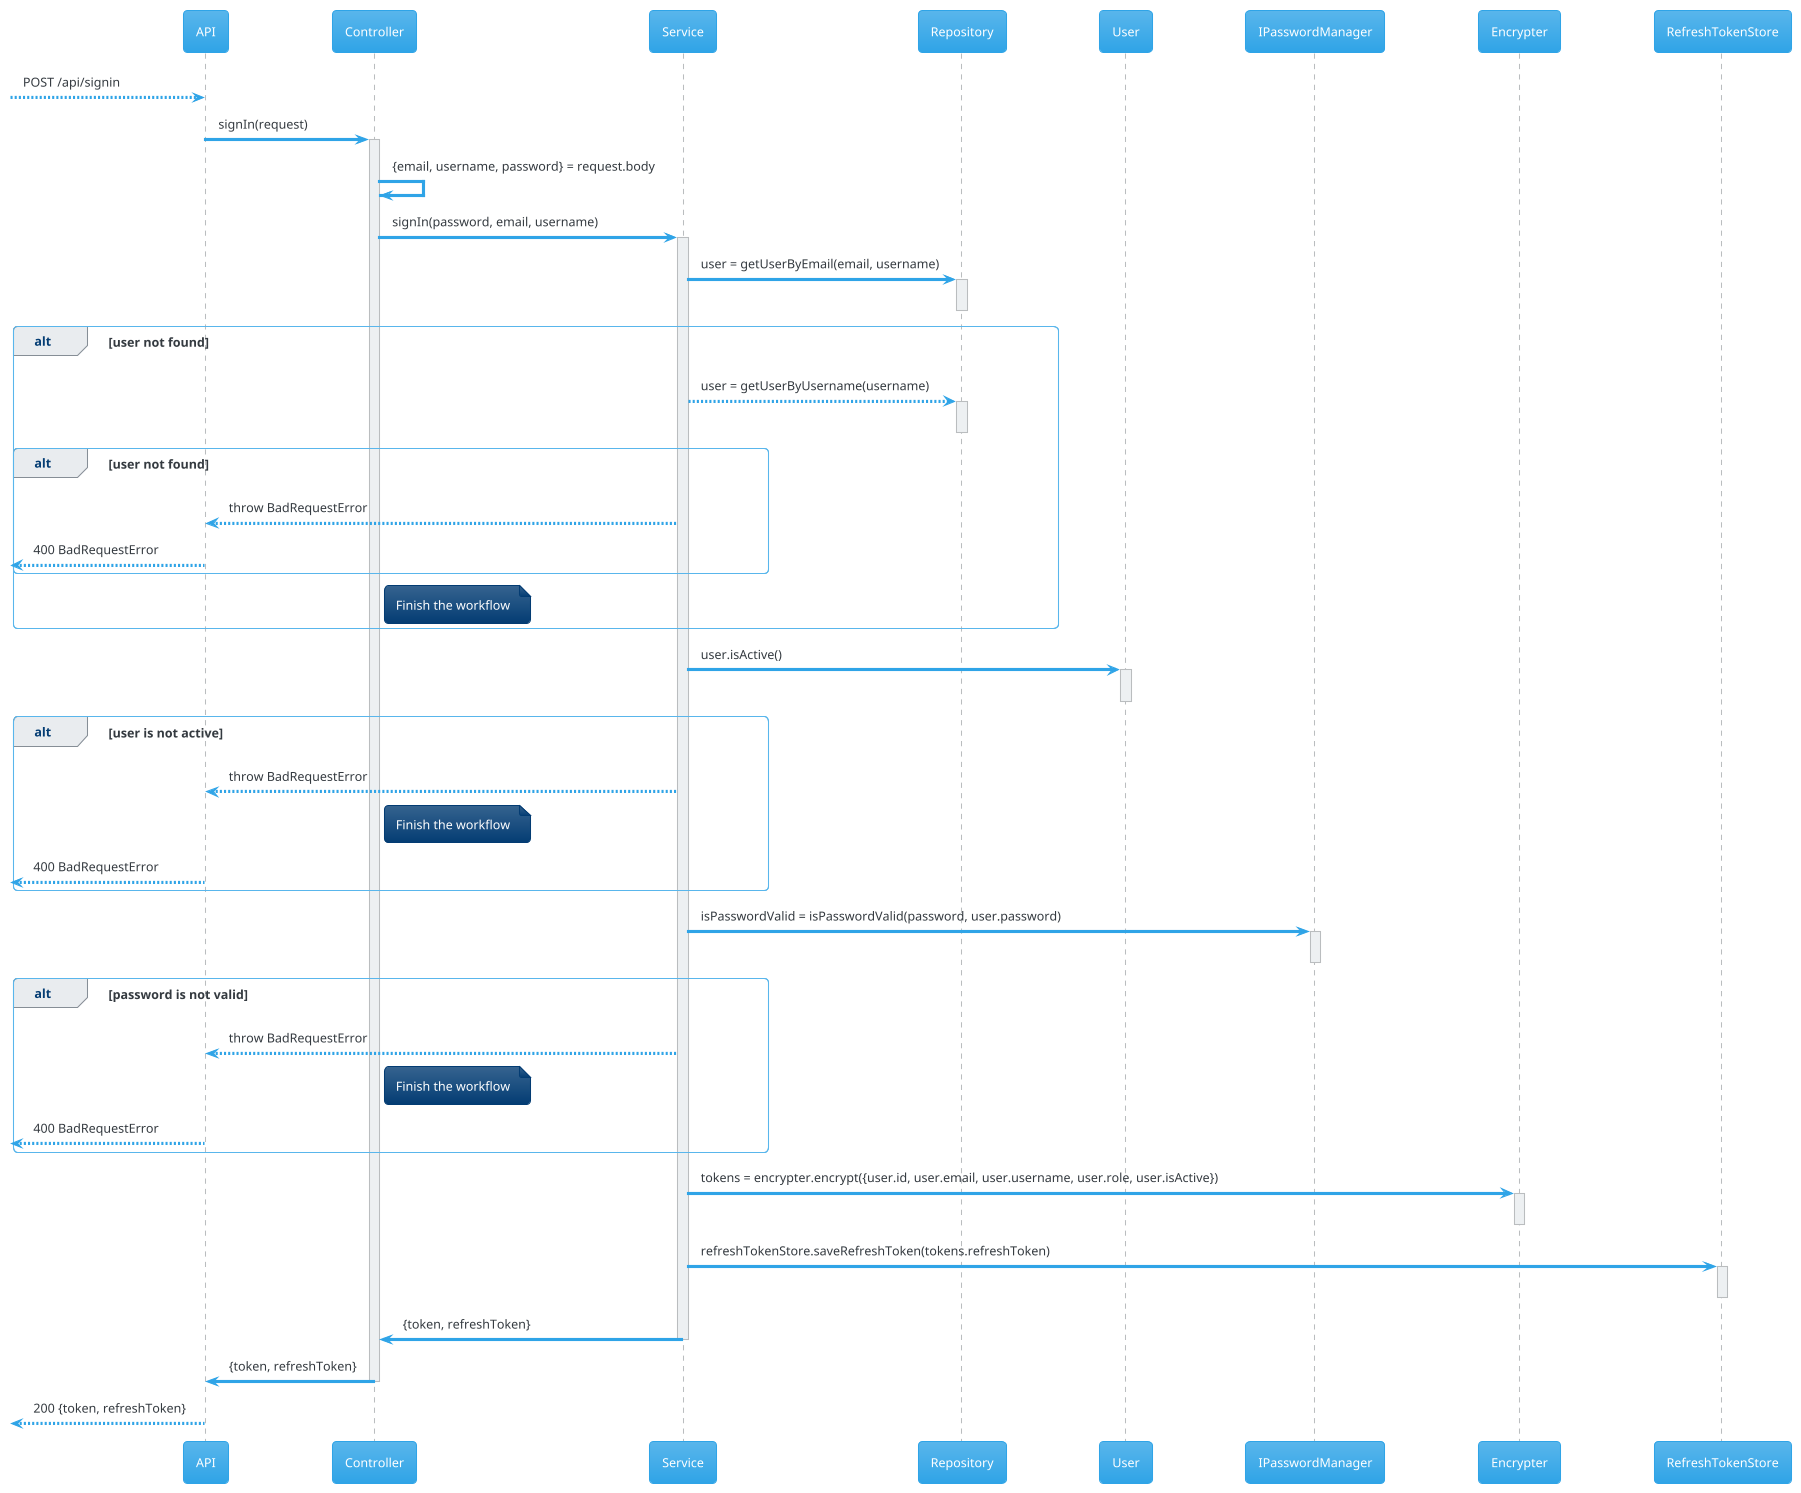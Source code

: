 @startuml
!theme cerulean
participant "API" as API
participant "Controller" as Ctrl
participant "Service" as Service
participant "Repository" as Repo
participant "User" as User
participant "IPasswordManager" as PassManager
participant "Encrypter" as Encrypter
participant "RefreshTokenStore" as RefreshTokenStore


--> API: POST /api/signin
API -> Ctrl: signIn(request)
activate Ctrl
Ctrl -> Ctrl: {email, username, password} = request.body
Ctrl -> Service: signIn(password, email, username)
activate Service
Service -> Repo: user = getUserByEmail(email, username)
activate Repo
deactivate Repo
alt user not found
    Service --> Repo: user = getUserByUsername(username)
    activate Repo
    deactivate Repo
    alt user not found
        Service --> API: throw BadRequestError
        
        <-- API: 400 BadRequestError
    end
    note right of Ctrl
        Finish the workflow
    end note
end

Service -> User: user.isActive()
activate User
deactivate User
alt user is not active
    Service --> API: throw BadRequestError
    note right of Ctrl
        Finish the workflow
    end note
    <-- API: 400 BadRequestError
end

Service -> PassManager: isPasswordValid = isPasswordValid(password, user.password)
activate PassManager
deactivate PassManager
alt password is not valid
    Service --> API: throw BadRequestError
    note right of Ctrl
        Finish the workflow
    end note
    <-- API: 400 BadRequestError
end

Service -> Encrypter: tokens = encrypter.encrypt({user.id, user.email, user.username, user.role, user.isActive})
activate Encrypter
deactivate Encrypter

Service -> RefreshTokenStore: refreshTokenStore.saveRefreshToken(tokens.refreshToken)
activate RefreshTokenStore
deactivate RefreshTokenStore

Service -> Ctrl: {token, refreshToken}
deactivate Service
Ctrl -> API: {token, refreshToken}
deactivate Ctrl
<-- API : 200 {token, refreshToken}


@enduml